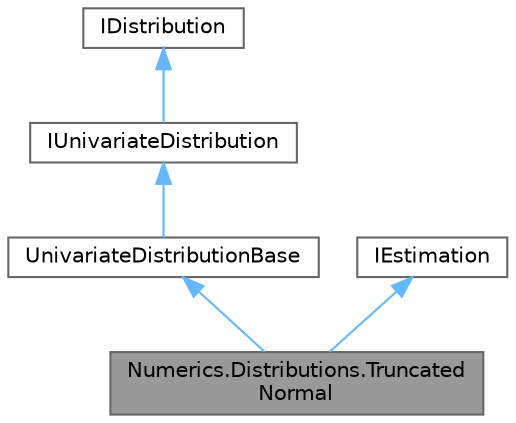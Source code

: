digraph "Numerics.Distributions.TruncatedNormal"
{
 // LATEX_PDF_SIZE
  bgcolor="transparent";
  edge [fontname=Helvetica,fontsize=10,labelfontname=Helvetica,labelfontsize=10];
  node [fontname=Helvetica,fontsize=10,shape=box,height=0.2,width=0.4];
  Node1 [id="Node000001",label="Numerics.Distributions.Truncated\lNormal",height=0.2,width=0.4,color="gray40", fillcolor="grey60", style="filled", fontcolor="black",tooltip="The Truncated Normal (Gaussian) probability distribution."];
  Node2 -> Node1 [id="edge1_Node000001_Node000002",dir="back",color="steelblue1",style="solid",tooltip=" "];
  Node2 [id="Node000002",label="UnivariateDistributionBase",height=0.2,width=0.4,color="gray40", fillcolor="white", style="filled",URL="$class_numerics_1_1_distributions_1_1_univariate_distribution_base.html",tooltip="Declares common functionality for all univariate distributions."];
  Node3 -> Node2 [id="edge2_Node000002_Node000003",dir="back",color="steelblue1",style="solid",tooltip=" "];
  Node3 [id="Node000003",label="IUnivariateDistribution",height=0.2,width=0.4,color="gray40", fillcolor="white", style="filled",URL="$interface_numerics_1_1_distributions_1_1_i_univariate_distribution.html",tooltip="Interface for Univariate Probability Distributions."];
  Node4 -> Node3 [id="edge3_Node000003_Node000004",dir="back",color="steelblue1",style="solid",tooltip=" "];
  Node4 [id="Node000004",label="IDistribution",height=0.2,width=0.4,color="gray40", fillcolor="white", style="filled",URL="$interface_numerics_1_1_distributions_1_1_i_distribution.html",tooltip="Simple Distribution Interface."];
  Node5 -> Node1 [id="edge4_Node000001_Node000005",dir="back",color="steelblue1",style="solid",tooltip=" "];
  Node5 [id="Node000005",label="IEstimation",height=0.2,width=0.4,color="gray40", fillcolor="white", style="filled",URL="$interface_numerics_1_1_distributions_1_1_i_estimation.html",tooltip="Distribution Parameter Estimation Interface."];
}

